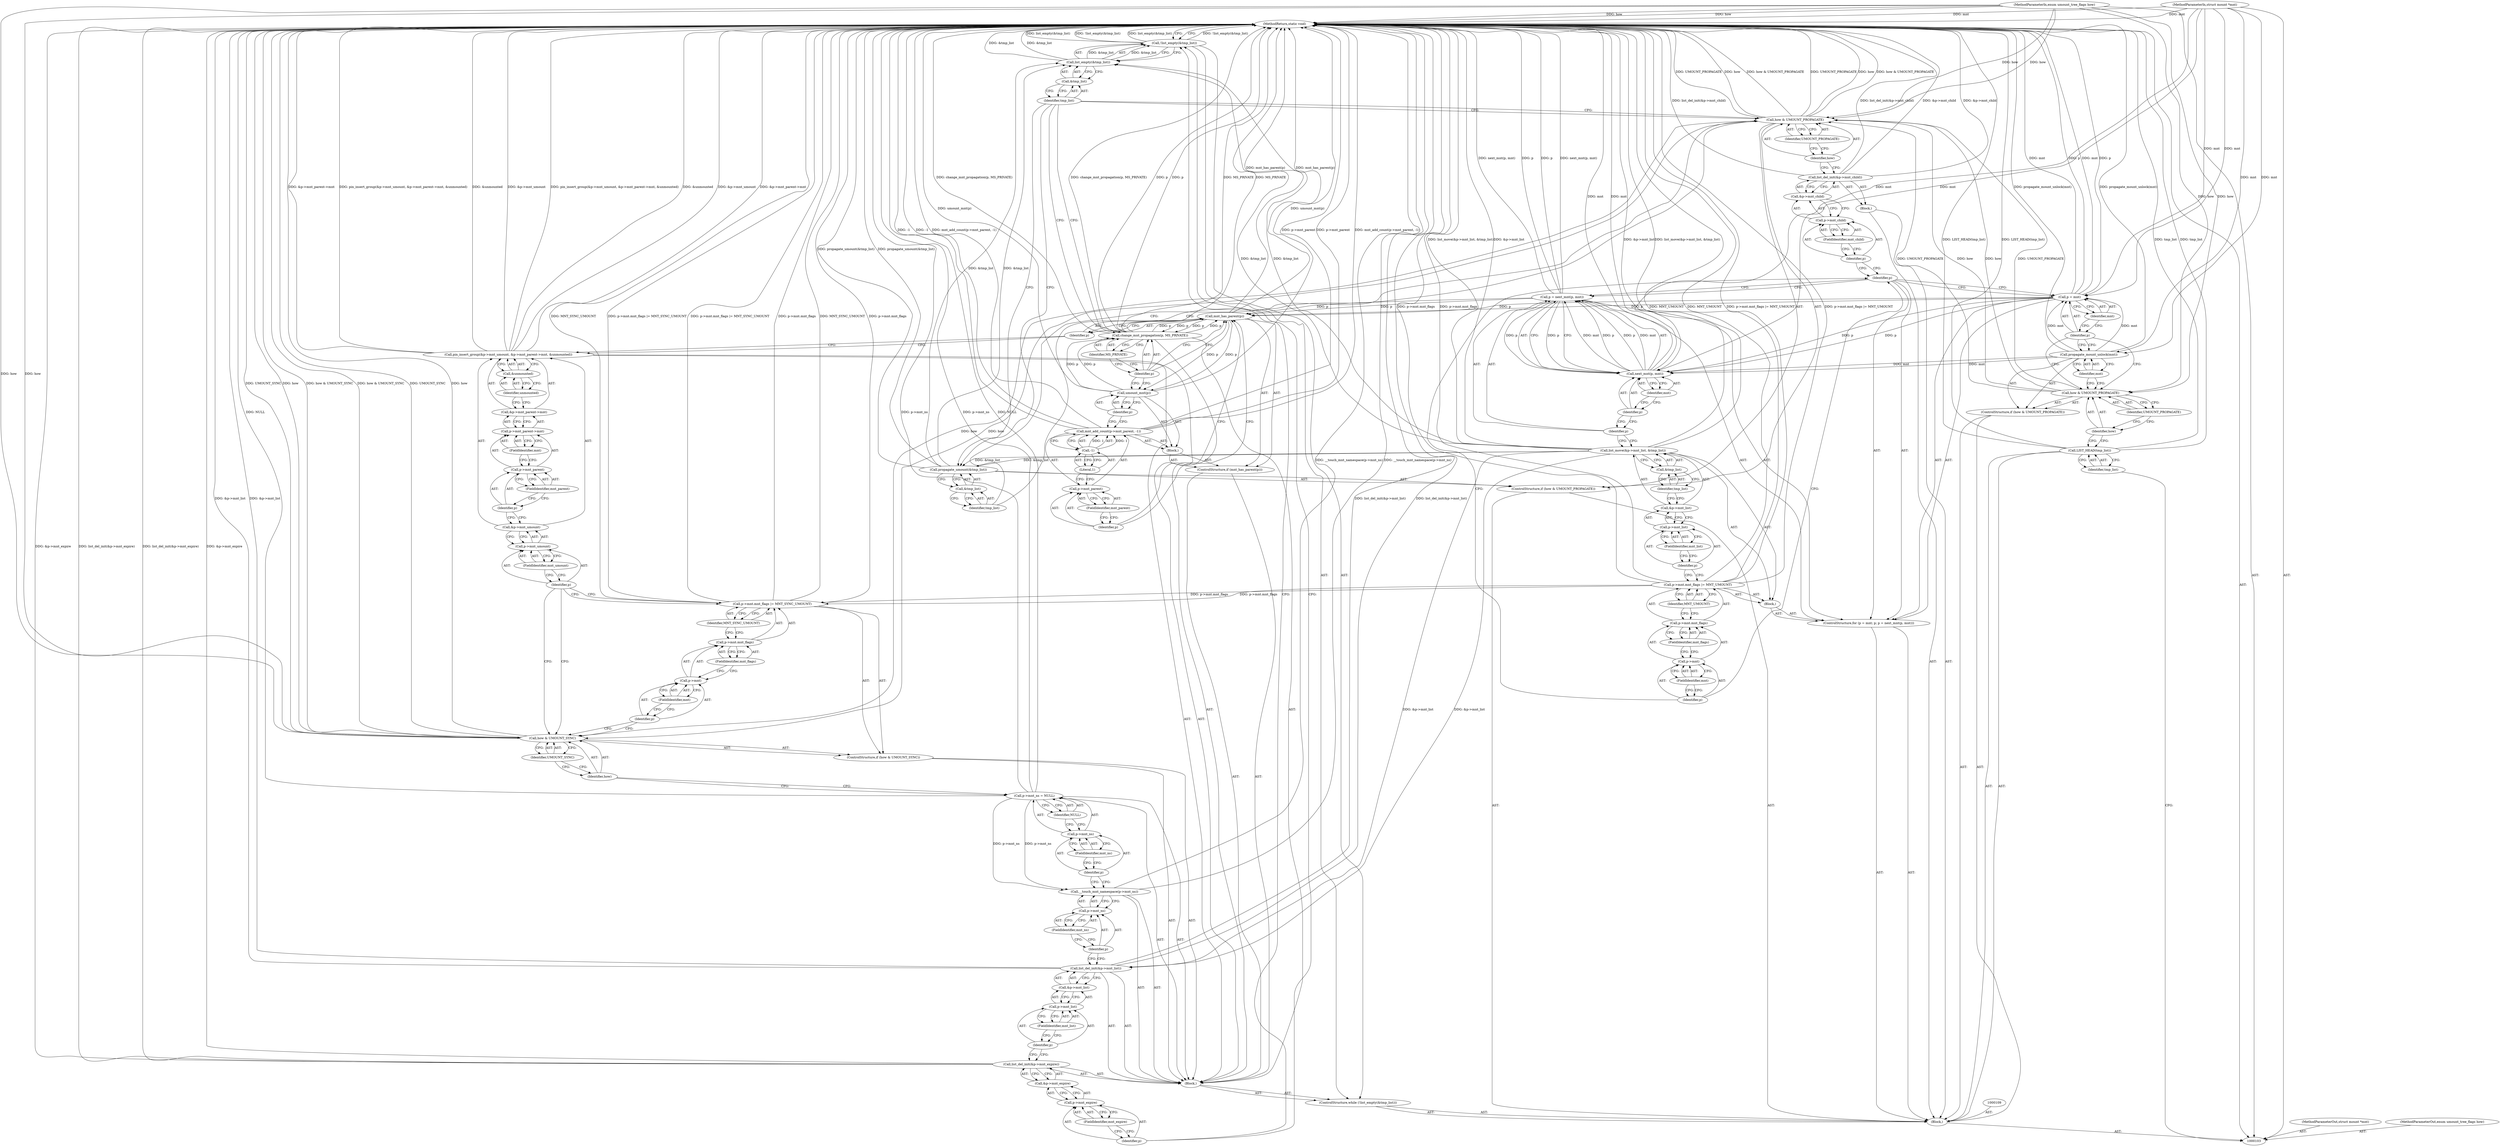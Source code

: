 digraph "1_linux_ce07d891a0891d3c0d0c2d73d577490486b809e1_1" {
"1000218" [label="(MethodReturn,static void)"];
"1000104" [label="(MethodParameterIn,struct mount *mnt)"];
"1000321" [label="(MethodParameterOut,struct mount *mnt)"];
"1000105" [label="(MethodParameterIn,enum umount_tree_flags how)"];
"1000322" [label="(MethodParameterOut,enum umount_tree_flags how)"];
"1000116" [label="(ControlStructure,for (p = mnt; p; p = next_mnt(p, mnt)))"];
"1000119" [label="(Identifier,mnt)"];
"1000120" [label="(Identifier,p)"];
"1000121" [label="(Call,p = next_mnt(p, mnt))"];
"1000122" [label="(Identifier,p)"];
"1000123" [label="(Call,next_mnt(p, mnt))"];
"1000124" [label="(Identifier,p)"];
"1000125" [label="(Identifier,mnt)"];
"1000126" [label="(Block,)"];
"1000117" [label="(Call,p = mnt)"];
"1000118" [label="(Identifier,p)"];
"1000127" [label="(Call,p->mnt.mnt_flags |= MNT_UMOUNT)"];
"1000128" [label="(Call,p->mnt.mnt_flags)"];
"1000129" [label="(Call,p->mnt)"];
"1000130" [label="(Identifier,p)"];
"1000133" [label="(Identifier,MNT_UMOUNT)"];
"1000131" [label="(FieldIdentifier,mnt)"];
"1000132" [label="(FieldIdentifier,mnt_flags)"];
"1000135" [label="(Call,&p->mnt_list)"];
"1000136" [label="(Call,p->mnt_list)"];
"1000137" [label="(Identifier,p)"];
"1000138" [label="(FieldIdentifier,mnt_list)"];
"1000134" [label="(Call,list_move(&p->mnt_list, &tmp_list))"];
"1000139" [label="(Call,&tmp_list)"];
"1000140" [label="(Identifier,tmp_list)"];
"1000141" [label="(Block,)"];
"1000143" [label="(Call,&p->mnt_child)"];
"1000144" [label="(Call,p->mnt_child)"];
"1000145" [label="(Identifier,p)"];
"1000142" [label="(Call,list_del_init(&p->mnt_child))"];
"1000146" [label="(FieldIdentifier,mnt_child)"];
"1000106" [label="(Block,)"];
"1000147" [label="(ControlStructure,if (how & UMOUNT_PROPAGATE))"];
"1000150" [label="(Identifier,UMOUNT_PROPAGATE)"];
"1000148" [label="(Call,how & UMOUNT_PROPAGATE)"];
"1000149" [label="(Identifier,how)"];
"1000152" [label="(Call,&tmp_list)"];
"1000153" [label="(Identifier,tmp_list)"];
"1000151" [label="(Call,propagate_umount(&tmp_list))"];
"1000156" [label="(Call,list_empty(&tmp_list))"];
"1000154" [label="(ControlStructure,while (!list_empty(&tmp_list)))"];
"1000157" [label="(Call,&tmp_list)"];
"1000158" [label="(Identifier,tmp_list)"];
"1000159" [label="(Block,)"];
"1000155" [label="(Call,!list_empty(&tmp_list))"];
"1000161" [label="(Call,&p->mnt_expire)"];
"1000162" [label="(Call,p->mnt_expire)"];
"1000163" [label="(Identifier,p)"];
"1000164" [label="(FieldIdentifier,mnt_expire)"];
"1000160" [label="(Call,list_del_init(&p->mnt_expire))"];
"1000166" [label="(Call,&p->mnt_list)"];
"1000167" [label="(Call,p->mnt_list)"];
"1000168" [label="(Identifier,p)"];
"1000169" [label="(FieldIdentifier,mnt_list)"];
"1000165" [label="(Call,list_del_init(&p->mnt_list))"];
"1000170" [label="(Call,__touch_mnt_namespace(p->mnt_ns))"];
"1000171" [label="(Call,p->mnt_ns)"];
"1000172" [label="(Identifier,p)"];
"1000173" [label="(FieldIdentifier,mnt_ns)"];
"1000178" [label="(Identifier,NULL)"];
"1000174" [label="(Call,p->mnt_ns = NULL)"];
"1000175" [label="(Call,p->mnt_ns)"];
"1000176" [label="(Identifier,p)"];
"1000177" [label="(FieldIdentifier,mnt_ns)"];
"1000107" [label="(Call,LIST_HEAD(tmp_list))"];
"1000108" [label="(Identifier,tmp_list)"];
"1000182" [label="(Identifier,UMOUNT_SYNC)"];
"1000179" [label="(ControlStructure,if (how & UMOUNT_SYNC))"];
"1000180" [label="(Call,how & UMOUNT_SYNC)"];
"1000181" [label="(Identifier,how)"];
"1000188" [label="(FieldIdentifier,mnt_flags)"];
"1000189" [label="(Identifier,MNT_SYNC_UMOUNT)"];
"1000183" [label="(Call,p->mnt.mnt_flags |= MNT_SYNC_UMOUNT)"];
"1000184" [label="(Call,p->mnt.mnt_flags)"];
"1000185" [label="(Call,p->mnt)"];
"1000186" [label="(Identifier,p)"];
"1000187" [label="(FieldIdentifier,mnt)"];
"1000191" [label="(Call,&p->mnt_umount)"];
"1000190" [label="(Call,pin_insert_group(&p->mnt_umount, &p->mnt_parent->mnt, &unmounted))"];
"1000192" [label="(Call,p->mnt_umount)"];
"1000193" [label="(Identifier,p)"];
"1000194" [label="(FieldIdentifier,mnt_umount)"];
"1000195" [label="(Call,&p->mnt_parent->mnt)"];
"1000196" [label="(Call,p->mnt_parent->mnt)"];
"1000197" [label="(Call,p->mnt_parent)"];
"1000198" [label="(Identifier,p)"];
"1000199" [label="(FieldIdentifier,mnt_parent)"];
"1000200" [label="(FieldIdentifier,mnt)"];
"1000201" [label="(Call,&unmounted)"];
"1000202" [label="(Identifier,unmounted)"];
"1000205" [label="(Identifier,p)"];
"1000206" [label="(Block,)"];
"1000203" [label="(ControlStructure,if (mnt_has_parent(p)))"];
"1000204" [label="(Call,mnt_has_parent(p))"];
"1000208" [label="(Call,p->mnt_parent)"];
"1000209" [label="(Identifier,p)"];
"1000210" [label="(FieldIdentifier,mnt_parent)"];
"1000211" [label="(Call,-1)"];
"1000212" [label="(Literal,1)"];
"1000207" [label="(Call,mnt_add_count(p->mnt_parent, -1))"];
"1000214" [label="(Identifier,p)"];
"1000213" [label="(Call,umount_mnt(p))"];
"1000216" [label="(Identifier,p)"];
"1000217" [label="(Identifier,MS_PRIVATE)"];
"1000215" [label="(Call,change_mnt_propagation(p, MS_PRIVATE))"];
"1000110" [label="(ControlStructure,if (how & UMOUNT_PROPAGATE))"];
"1000113" [label="(Identifier,UMOUNT_PROPAGATE)"];
"1000111" [label="(Call,how & UMOUNT_PROPAGATE)"];
"1000112" [label="(Identifier,how)"];
"1000114" [label="(Call,propagate_mount_unlock(mnt))"];
"1000115" [label="(Identifier,mnt)"];
"1000218" -> "1000103"  [label="AST: "];
"1000218" -> "1000155"  [label="CFG: "];
"1000142" -> "1000218"  [label="DDG: list_del_init(&p->mnt_child)"];
"1000142" -> "1000218"  [label="DDG: &p->mnt_child"];
"1000107" -> "1000218"  [label="DDG: tmp_list"];
"1000107" -> "1000218"  [label="DDG: LIST_HEAD(tmp_list)"];
"1000190" -> "1000218"  [label="DDG: pin_insert_group(&p->mnt_umount, &p->mnt_parent->mnt, &unmounted)"];
"1000190" -> "1000218"  [label="DDG: &unmounted"];
"1000190" -> "1000218"  [label="DDG: &p->mnt_parent->mnt"];
"1000190" -> "1000218"  [label="DDG: &p->mnt_umount"];
"1000104" -> "1000218"  [label="DDG: mnt"];
"1000105" -> "1000218"  [label="DDG: how"];
"1000121" -> "1000218"  [label="DDG: next_mnt(p, mnt)"];
"1000121" -> "1000218"  [label="DDG: p"];
"1000180" -> "1000218"  [label="DDG: how"];
"1000180" -> "1000218"  [label="DDG: UMOUNT_SYNC"];
"1000180" -> "1000218"  [label="DDG: how & UMOUNT_SYNC"];
"1000117" -> "1000218"  [label="DDG: p"];
"1000117" -> "1000218"  [label="DDG: mnt"];
"1000127" -> "1000218"  [label="DDG: MNT_UMOUNT"];
"1000127" -> "1000218"  [label="DDG: p->mnt.mnt_flags |= MNT_UMOUNT"];
"1000127" -> "1000218"  [label="DDG: p->mnt.mnt_flags"];
"1000174" -> "1000218"  [label="DDG: NULL"];
"1000174" -> "1000218"  [label="DDG: p->mnt_ns"];
"1000123" -> "1000218"  [label="DDG: mnt"];
"1000151" -> "1000218"  [label="DDG: propagate_umount(&tmp_list)"];
"1000215" -> "1000218"  [label="DDG: p"];
"1000215" -> "1000218"  [label="DDG: MS_PRIVATE"];
"1000215" -> "1000218"  [label="DDG: change_mnt_propagation(p, MS_PRIVATE)"];
"1000156" -> "1000218"  [label="DDG: &tmp_list"];
"1000114" -> "1000218"  [label="DDG: propagate_mount_unlock(mnt)"];
"1000160" -> "1000218"  [label="DDG: list_del_init(&p->mnt_expire)"];
"1000160" -> "1000218"  [label="DDG: &p->mnt_expire"];
"1000183" -> "1000218"  [label="DDG: MNT_SYNC_UMOUNT"];
"1000183" -> "1000218"  [label="DDG: p->mnt.mnt_flags"];
"1000183" -> "1000218"  [label="DDG: p->mnt.mnt_flags |= MNT_SYNC_UMOUNT"];
"1000165" -> "1000218"  [label="DDG: &p->mnt_list"];
"1000165" -> "1000218"  [label="DDG: list_del_init(&p->mnt_list)"];
"1000155" -> "1000218"  [label="DDG: !list_empty(&tmp_list)"];
"1000155" -> "1000218"  [label="DDG: list_empty(&tmp_list)"];
"1000134" -> "1000218"  [label="DDG: list_move(&p->mnt_list, &tmp_list)"];
"1000134" -> "1000218"  [label="DDG: &p->mnt_list"];
"1000207" -> "1000218"  [label="DDG: p->mnt_parent"];
"1000207" -> "1000218"  [label="DDG: mnt_add_count(p->mnt_parent, -1)"];
"1000207" -> "1000218"  [label="DDG: -1"];
"1000148" -> "1000218"  [label="DDG: how"];
"1000148" -> "1000218"  [label="DDG: how & UMOUNT_PROPAGATE"];
"1000148" -> "1000218"  [label="DDG: UMOUNT_PROPAGATE"];
"1000213" -> "1000218"  [label="DDG: umount_mnt(p)"];
"1000170" -> "1000218"  [label="DDG: __touch_mnt_namespace(p->mnt_ns)"];
"1000204" -> "1000218"  [label="DDG: mnt_has_parent(p)"];
"1000104" -> "1000103"  [label="AST: "];
"1000104" -> "1000218"  [label="DDG: mnt"];
"1000104" -> "1000114"  [label="DDG: mnt"];
"1000104" -> "1000117"  [label="DDG: mnt"];
"1000104" -> "1000123"  [label="DDG: mnt"];
"1000321" -> "1000103"  [label="AST: "];
"1000105" -> "1000103"  [label="AST: "];
"1000105" -> "1000218"  [label="DDG: how"];
"1000105" -> "1000111"  [label="DDG: how"];
"1000105" -> "1000148"  [label="DDG: how"];
"1000105" -> "1000180"  [label="DDG: how"];
"1000322" -> "1000103"  [label="AST: "];
"1000116" -> "1000106"  [label="AST: "];
"1000117" -> "1000116"  [label="AST: "];
"1000120" -> "1000116"  [label="AST: "];
"1000121" -> "1000116"  [label="AST: "];
"1000126" -> "1000116"  [label="AST: "];
"1000119" -> "1000117"  [label="AST: "];
"1000119" -> "1000118"  [label="CFG: "];
"1000117" -> "1000119"  [label="CFG: "];
"1000120" -> "1000116"  [label="AST: "];
"1000120" -> "1000117"  [label="CFG: "];
"1000120" -> "1000121"  [label="CFG: "];
"1000130" -> "1000120"  [label="CFG: "];
"1000145" -> "1000120"  [label="CFG: "];
"1000121" -> "1000116"  [label="AST: "];
"1000121" -> "1000123"  [label="CFG: "];
"1000122" -> "1000121"  [label="AST: "];
"1000123" -> "1000121"  [label="AST: "];
"1000120" -> "1000121"  [label="CFG: "];
"1000121" -> "1000218"  [label="DDG: next_mnt(p, mnt)"];
"1000121" -> "1000218"  [label="DDG: p"];
"1000123" -> "1000121"  [label="DDG: p"];
"1000123" -> "1000121"  [label="DDG: mnt"];
"1000121" -> "1000123"  [label="DDG: p"];
"1000121" -> "1000204"  [label="DDG: p"];
"1000122" -> "1000121"  [label="AST: "];
"1000122" -> "1000134"  [label="CFG: "];
"1000124" -> "1000122"  [label="CFG: "];
"1000123" -> "1000121"  [label="AST: "];
"1000123" -> "1000125"  [label="CFG: "];
"1000124" -> "1000123"  [label="AST: "];
"1000125" -> "1000123"  [label="AST: "];
"1000121" -> "1000123"  [label="CFG: "];
"1000123" -> "1000218"  [label="DDG: mnt"];
"1000123" -> "1000121"  [label="DDG: p"];
"1000123" -> "1000121"  [label="DDG: mnt"];
"1000117" -> "1000123"  [label="DDG: p"];
"1000121" -> "1000123"  [label="DDG: p"];
"1000104" -> "1000123"  [label="DDG: mnt"];
"1000114" -> "1000123"  [label="DDG: mnt"];
"1000124" -> "1000123"  [label="AST: "];
"1000124" -> "1000122"  [label="CFG: "];
"1000125" -> "1000124"  [label="CFG: "];
"1000125" -> "1000123"  [label="AST: "];
"1000125" -> "1000124"  [label="CFG: "];
"1000123" -> "1000125"  [label="CFG: "];
"1000126" -> "1000116"  [label="AST: "];
"1000127" -> "1000126"  [label="AST: "];
"1000134" -> "1000126"  [label="AST: "];
"1000117" -> "1000116"  [label="AST: "];
"1000117" -> "1000119"  [label="CFG: "];
"1000118" -> "1000117"  [label="AST: "];
"1000119" -> "1000117"  [label="AST: "];
"1000120" -> "1000117"  [label="CFG: "];
"1000117" -> "1000218"  [label="DDG: p"];
"1000117" -> "1000218"  [label="DDG: mnt"];
"1000114" -> "1000117"  [label="DDG: mnt"];
"1000104" -> "1000117"  [label="DDG: mnt"];
"1000117" -> "1000123"  [label="DDG: p"];
"1000117" -> "1000204"  [label="DDG: p"];
"1000118" -> "1000117"  [label="AST: "];
"1000118" -> "1000114"  [label="CFG: "];
"1000118" -> "1000111"  [label="CFG: "];
"1000119" -> "1000118"  [label="CFG: "];
"1000127" -> "1000126"  [label="AST: "];
"1000127" -> "1000133"  [label="CFG: "];
"1000128" -> "1000127"  [label="AST: "];
"1000133" -> "1000127"  [label="AST: "];
"1000137" -> "1000127"  [label="CFG: "];
"1000127" -> "1000218"  [label="DDG: MNT_UMOUNT"];
"1000127" -> "1000218"  [label="DDG: p->mnt.mnt_flags |= MNT_UMOUNT"];
"1000127" -> "1000218"  [label="DDG: p->mnt.mnt_flags"];
"1000127" -> "1000183"  [label="DDG: p->mnt.mnt_flags"];
"1000128" -> "1000127"  [label="AST: "];
"1000128" -> "1000132"  [label="CFG: "];
"1000129" -> "1000128"  [label="AST: "];
"1000132" -> "1000128"  [label="AST: "];
"1000133" -> "1000128"  [label="CFG: "];
"1000129" -> "1000128"  [label="AST: "];
"1000129" -> "1000131"  [label="CFG: "];
"1000130" -> "1000129"  [label="AST: "];
"1000131" -> "1000129"  [label="AST: "];
"1000132" -> "1000129"  [label="CFG: "];
"1000130" -> "1000129"  [label="AST: "];
"1000130" -> "1000120"  [label="CFG: "];
"1000131" -> "1000130"  [label="CFG: "];
"1000133" -> "1000127"  [label="AST: "];
"1000133" -> "1000128"  [label="CFG: "];
"1000127" -> "1000133"  [label="CFG: "];
"1000131" -> "1000129"  [label="AST: "];
"1000131" -> "1000130"  [label="CFG: "];
"1000129" -> "1000131"  [label="CFG: "];
"1000132" -> "1000128"  [label="AST: "];
"1000132" -> "1000129"  [label="CFG: "];
"1000128" -> "1000132"  [label="CFG: "];
"1000135" -> "1000134"  [label="AST: "];
"1000135" -> "1000136"  [label="CFG: "];
"1000136" -> "1000135"  [label="AST: "];
"1000140" -> "1000135"  [label="CFG: "];
"1000136" -> "1000135"  [label="AST: "];
"1000136" -> "1000138"  [label="CFG: "];
"1000137" -> "1000136"  [label="AST: "];
"1000138" -> "1000136"  [label="AST: "];
"1000135" -> "1000136"  [label="CFG: "];
"1000137" -> "1000136"  [label="AST: "];
"1000137" -> "1000127"  [label="CFG: "];
"1000138" -> "1000137"  [label="CFG: "];
"1000138" -> "1000136"  [label="AST: "];
"1000138" -> "1000137"  [label="CFG: "];
"1000136" -> "1000138"  [label="CFG: "];
"1000134" -> "1000126"  [label="AST: "];
"1000134" -> "1000139"  [label="CFG: "];
"1000135" -> "1000134"  [label="AST: "];
"1000139" -> "1000134"  [label="AST: "];
"1000122" -> "1000134"  [label="CFG: "];
"1000134" -> "1000218"  [label="DDG: list_move(&p->mnt_list, &tmp_list)"];
"1000134" -> "1000218"  [label="DDG: &p->mnt_list"];
"1000134" -> "1000151"  [label="DDG: &tmp_list"];
"1000134" -> "1000156"  [label="DDG: &tmp_list"];
"1000134" -> "1000165"  [label="DDG: &p->mnt_list"];
"1000139" -> "1000134"  [label="AST: "];
"1000139" -> "1000140"  [label="CFG: "];
"1000140" -> "1000139"  [label="AST: "];
"1000134" -> "1000139"  [label="CFG: "];
"1000140" -> "1000139"  [label="AST: "];
"1000140" -> "1000135"  [label="CFG: "];
"1000139" -> "1000140"  [label="CFG: "];
"1000141" -> "1000106"  [label="AST: "];
"1000142" -> "1000141"  [label="AST: "];
"1000143" -> "1000142"  [label="AST: "];
"1000143" -> "1000144"  [label="CFG: "];
"1000144" -> "1000143"  [label="AST: "];
"1000142" -> "1000143"  [label="CFG: "];
"1000144" -> "1000143"  [label="AST: "];
"1000144" -> "1000146"  [label="CFG: "];
"1000145" -> "1000144"  [label="AST: "];
"1000146" -> "1000144"  [label="AST: "];
"1000143" -> "1000144"  [label="CFG: "];
"1000145" -> "1000144"  [label="AST: "];
"1000145" -> "1000120"  [label="CFG: "];
"1000146" -> "1000145"  [label="CFG: "];
"1000142" -> "1000141"  [label="AST: "];
"1000142" -> "1000143"  [label="CFG: "];
"1000143" -> "1000142"  [label="AST: "];
"1000149" -> "1000142"  [label="CFG: "];
"1000142" -> "1000218"  [label="DDG: list_del_init(&p->mnt_child)"];
"1000142" -> "1000218"  [label="DDG: &p->mnt_child"];
"1000146" -> "1000144"  [label="AST: "];
"1000146" -> "1000145"  [label="CFG: "];
"1000144" -> "1000146"  [label="CFG: "];
"1000106" -> "1000103"  [label="AST: "];
"1000107" -> "1000106"  [label="AST: "];
"1000109" -> "1000106"  [label="AST: "];
"1000110" -> "1000106"  [label="AST: "];
"1000116" -> "1000106"  [label="AST: "];
"1000141" -> "1000106"  [label="AST: "];
"1000147" -> "1000106"  [label="AST: "];
"1000154" -> "1000106"  [label="AST: "];
"1000147" -> "1000106"  [label="AST: "];
"1000148" -> "1000147"  [label="AST: "];
"1000151" -> "1000147"  [label="AST: "];
"1000150" -> "1000148"  [label="AST: "];
"1000150" -> "1000149"  [label="CFG: "];
"1000148" -> "1000150"  [label="CFG: "];
"1000148" -> "1000147"  [label="AST: "];
"1000148" -> "1000150"  [label="CFG: "];
"1000149" -> "1000148"  [label="AST: "];
"1000150" -> "1000148"  [label="AST: "];
"1000153" -> "1000148"  [label="CFG: "];
"1000158" -> "1000148"  [label="CFG: "];
"1000148" -> "1000218"  [label="DDG: how"];
"1000148" -> "1000218"  [label="DDG: how & UMOUNT_PROPAGATE"];
"1000148" -> "1000218"  [label="DDG: UMOUNT_PROPAGATE"];
"1000111" -> "1000148"  [label="DDG: how"];
"1000111" -> "1000148"  [label="DDG: UMOUNT_PROPAGATE"];
"1000105" -> "1000148"  [label="DDG: how"];
"1000148" -> "1000180"  [label="DDG: how"];
"1000149" -> "1000148"  [label="AST: "];
"1000149" -> "1000142"  [label="CFG: "];
"1000150" -> "1000149"  [label="CFG: "];
"1000152" -> "1000151"  [label="AST: "];
"1000152" -> "1000153"  [label="CFG: "];
"1000153" -> "1000152"  [label="AST: "];
"1000151" -> "1000152"  [label="CFG: "];
"1000153" -> "1000152"  [label="AST: "];
"1000153" -> "1000148"  [label="CFG: "];
"1000152" -> "1000153"  [label="CFG: "];
"1000151" -> "1000147"  [label="AST: "];
"1000151" -> "1000152"  [label="CFG: "];
"1000152" -> "1000151"  [label="AST: "];
"1000158" -> "1000151"  [label="CFG: "];
"1000151" -> "1000218"  [label="DDG: propagate_umount(&tmp_list)"];
"1000134" -> "1000151"  [label="DDG: &tmp_list"];
"1000151" -> "1000156"  [label="DDG: &tmp_list"];
"1000156" -> "1000155"  [label="AST: "];
"1000156" -> "1000157"  [label="CFG: "];
"1000157" -> "1000156"  [label="AST: "];
"1000155" -> "1000156"  [label="CFG: "];
"1000156" -> "1000218"  [label="DDG: &tmp_list"];
"1000156" -> "1000155"  [label="DDG: &tmp_list"];
"1000134" -> "1000156"  [label="DDG: &tmp_list"];
"1000151" -> "1000156"  [label="DDG: &tmp_list"];
"1000154" -> "1000106"  [label="AST: "];
"1000155" -> "1000154"  [label="AST: "];
"1000159" -> "1000154"  [label="AST: "];
"1000157" -> "1000156"  [label="AST: "];
"1000157" -> "1000158"  [label="CFG: "];
"1000158" -> "1000157"  [label="AST: "];
"1000156" -> "1000157"  [label="CFG: "];
"1000158" -> "1000157"  [label="AST: "];
"1000158" -> "1000215"  [label="CFG: "];
"1000158" -> "1000151"  [label="CFG: "];
"1000158" -> "1000148"  [label="CFG: "];
"1000157" -> "1000158"  [label="CFG: "];
"1000159" -> "1000154"  [label="AST: "];
"1000160" -> "1000159"  [label="AST: "];
"1000165" -> "1000159"  [label="AST: "];
"1000170" -> "1000159"  [label="AST: "];
"1000174" -> "1000159"  [label="AST: "];
"1000179" -> "1000159"  [label="AST: "];
"1000190" -> "1000159"  [label="AST: "];
"1000203" -> "1000159"  [label="AST: "];
"1000215" -> "1000159"  [label="AST: "];
"1000155" -> "1000154"  [label="AST: "];
"1000155" -> "1000156"  [label="CFG: "];
"1000156" -> "1000155"  [label="AST: "];
"1000163" -> "1000155"  [label="CFG: "];
"1000218" -> "1000155"  [label="CFG: "];
"1000155" -> "1000218"  [label="DDG: !list_empty(&tmp_list)"];
"1000155" -> "1000218"  [label="DDG: list_empty(&tmp_list)"];
"1000156" -> "1000155"  [label="DDG: &tmp_list"];
"1000161" -> "1000160"  [label="AST: "];
"1000161" -> "1000162"  [label="CFG: "];
"1000162" -> "1000161"  [label="AST: "];
"1000160" -> "1000161"  [label="CFG: "];
"1000162" -> "1000161"  [label="AST: "];
"1000162" -> "1000164"  [label="CFG: "];
"1000163" -> "1000162"  [label="AST: "];
"1000164" -> "1000162"  [label="AST: "];
"1000161" -> "1000162"  [label="CFG: "];
"1000163" -> "1000162"  [label="AST: "];
"1000163" -> "1000155"  [label="CFG: "];
"1000164" -> "1000163"  [label="CFG: "];
"1000164" -> "1000162"  [label="AST: "];
"1000164" -> "1000163"  [label="CFG: "];
"1000162" -> "1000164"  [label="CFG: "];
"1000160" -> "1000159"  [label="AST: "];
"1000160" -> "1000161"  [label="CFG: "];
"1000161" -> "1000160"  [label="AST: "];
"1000168" -> "1000160"  [label="CFG: "];
"1000160" -> "1000218"  [label="DDG: list_del_init(&p->mnt_expire)"];
"1000160" -> "1000218"  [label="DDG: &p->mnt_expire"];
"1000166" -> "1000165"  [label="AST: "];
"1000166" -> "1000167"  [label="CFG: "];
"1000167" -> "1000166"  [label="AST: "];
"1000165" -> "1000166"  [label="CFG: "];
"1000167" -> "1000166"  [label="AST: "];
"1000167" -> "1000169"  [label="CFG: "];
"1000168" -> "1000167"  [label="AST: "];
"1000169" -> "1000167"  [label="AST: "];
"1000166" -> "1000167"  [label="CFG: "];
"1000168" -> "1000167"  [label="AST: "];
"1000168" -> "1000160"  [label="CFG: "];
"1000169" -> "1000168"  [label="CFG: "];
"1000169" -> "1000167"  [label="AST: "];
"1000169" -> "1000168"  [label="CFG: "];
"1000167" -> "1000169"  [label="CFG: "];
"1000165" -> "1000159"  [label="AST: "];
"1000165" -> "1000166"  [label="CFG: "];
"1000166" -> "1000165"  [label="AST: "];
"1000172" -> "1000165"  [label="CFG: "];
"1000165" -> "1000218"  [label="DDG: &p->mnt_list"];
"1000165" -> "1000218"  [label="DDG: list_del_init(&p->mnt_list)"];
"1000134" -> "1000165"  [label="DDG: &p->mnt_list"];
"1000170" -> "1000159"  [label="AST: "];
"1000170" -> "1000171"  [label="CFG: "];
"1000171" -> "1000170"  [label="AST: "];
"1000176" -> "1000170"  [label="CFG: "];
"1000170" -> "1000218"  [label="DDG: __touch_mnt_namespace(p->mnt_ns)"];
"1000174" -> "1000170"  [label="DDG: p->mnt_ns"];
"1000171" -> "1000170"  [label="AST: "];
"1000171" -> "1000173"  [label="CFG: "];
"1000172" -> "1000171"  [label="AST: "];
"1000173" -> "1000171"  [label="AST: "];
"1000170" -> "1000171"  [label="CFG: "];
"1000172" -> "1000171"  [label="AST: "];
"1000172" -> "1000165"  [label="CFG: "];
"1000173" -> "1000172"  [label="CFG: "];
"1000173" -> "1000171"  [label="AST: "];
"1000173" -> "1000172"  [label="CFG: "];
"1000171" -> "1000173"  [label="CFG: "];
"1000178" -> "1000174"  [label="AST: "];
"1000178" -> "1000175"  [label="CFG: "];
"1000174" -> "1000178"  [label="CFG: "];
"1000174" -> "1000159"  [label="AST: "];
"1000174" -> "1000178"  [label="CFG: "];
"1000175" -> "1000174"  [label="AST: "];
"1000178" -> "1000174"  [label="AST: "];
"1000181" -> "1000174"  [label="CFG: "];
"1000174" -> "1000218"  [label="DDG: NULL"];
"1000174" -> "1000218"  [label="DDG: p->mnt_ns"];
"1000174" -> "1000170"  [label="DDG: p->mnt_ns"];
"1000175" -> "1000174"  [label="AST: "];
"1000175" -> "1000177"  [label="CFG: "];
"1000176" -> "1000175"  [label="AST: "];
"1000177" -> "1000175"  [label="AST: "];
"1000178" -> "1000175"  [label="CFG: "];
"1000176" -> "1000175"  [label="AST: "];
"1000176" -> "1000170"  [label="CFG: "];
"1000177" -> "1000176"  [label="CFG: "];
"1000177" -> "1000175"  [label="AST: "];
"1000177" -> "1000176"  [label="CFG: "];
"1000175" -> "1000177"  [label="CFG: "];
"1000107" -> "1000106"  [label="AST: "];
"1000107" -> "1000108"  [label="CFG: "];
"1000108" -> "1000107"  [label="AST: "];
"1000112" -> "1000107"  [label="CFG: "];
"1000107" -> "1000218"  [label="DDG: tmp_list"];
"1000107" -> "1000218"  [label="DDG: LIST_HEAD(tmp_list)"];
"1000108" -> "1000107"  [label="AST: "];
"1000108" -> "1000103"  [label="CFG: "];
"1000107" -> "1000108"  [label="CFG: "];
"1000182" -> "1000180"  [label="AST: "];
"1000182" -> "1000181"  [label="CFG: "];
"1000180" -> "1000182"  [label="CFG: "];
"1000179" -> "1000159"  [label="AST: "];
"1000180" -> "1000179"  [label="AST: "];
"1000183" -> "1000179"  [label="AST: "];
"1000180" -> "1000179"  [label="AST: "];
"1000180" -> "1000182"  [label="CFG: "];
"1000181" -> "1000180"  [label="AST: "];
"1000182" -> "1000180"  [label="AST: "];
"1000186" -> "1000180"  [label="CFG: "];
"1000193" -> "1000180"  [label="CFG: "];
"1000180" -> "1000218"  [label="DDG: how"];
"1000180" -> "1000218"  [label="DDG: UMOUNT_SYNC"];
"1000180" -> "1000218"  [label="DDG: how & UMOUNT_SYNC"];
"1000148" -> "1000180"  [label="DDG: how"];
"1000105" -> "1000180"  [label="DDG: how"];
"1000181" -> "1000180"  [label="AST: "];
"1000181" -> "1000174"  [label="CFG: "];
"1000182" -> "1000181"  [label="CFG: "];
"1000188" -> "1000184"  [label="AST: "];
"1000188" -> "1000185"  [label="CFG: "];
"1000184" -> "1000188"  [label="CFG: "];
"1000189" -> "1000183"  [label="AST: "];
"1000189" -> "1000184"  [label="CFG: "];
"1000183" -> "1000189"  [label="CFG: "];
"1000183" -> "1000179"  [label="AST: "];
"1000183" -> "1000189"  [label="CFG: "];
"1000184" -> "1000183"  [label="AST: "];
"1000189" -> "1000183"  [label="AST: "];
"1000193" -> "1000183"  [label="CFG: "];
"1000183" -> "1000218"  [label="DDG: MNT_SYNC_UMOUNT"];
"1000183" -> "1000218"  [label="DDG: p->mnt.mnt_flags"];
"1000183" -> "1000218"  [label="DDG: p->mnt.mnt_flags |= MNT_SYNC_UMOUNT"];
"1000127" -> "1000183"  [label="DDG: p->mnt.mnt_flags"];
"1000184" -> "1000183"  [label="AST: "];
"1000184" -> "1000188"  [label="CFG: "];
"1000185" -> "1000184"  [label="AST: "];
"1000188" -> "1000184"  [label="AST: "];
"1000189" -> "1000184"  [label="CFG: "];
"1000185" -> "1000184"  [label="AST: "];
"1000185" -> "1000187"  [label="CFG: "];
"1000186" -> "1000185"  [label="AST: "];
"1000187" -> "1000185"  [label="AST: "];
"1000188" -> "1000185"  [label="CFG: "];
"1000186" -> "1000185"  [label="AST: "];
"1000186" -> "1000180"  [label="CFG: "];
"1000187" -> "1000186"  [label="CFG: "];
"1000187" -> "1000185"  [label="AST: "];
"1000187" -> "1000186"  [label="CFG: "];
"1000185" -> "1000187"  [label="CFG: "];
"1000191" -> "1000190"  [label="AST: "];
"1000191" -> "1000192"  [label="CFG: "];
"1000192" -> "1000191"  [label="AST: "];
"1000198" -> "1000191"  [label="CFG: "];
"1000190" -> "1000159"  [label="AST: "];
"1000190" -> "1000201"  [label="CFG: "];
"1000191" -> "1000190"  [label="AST: "];
"1000195" -> "1000190"  [label="AST: "];
"1000201" -> "1000190"  [label="AST: "];
"1000205" -> "1000190"  [label="CFG: "];
"1000190" -> "1000218"  [label="DDG: pin_insert_group(&p->mnt_umount, &p->mnt_parent->mnt, &unmounted)"];
"1000190" -> "1000218"  [label="DDG: &unmounted"];
"1000190" -> "1000218"  [label="DDG: &p->mnt_parent->mnt"];
"1000190" -> "1000218"  [label="DDG: &p->mnt_umount"];
"1000192" -> "1000191"  [label="AST: "];
"1000192" -> "1000194"  [label="CFG: "];
"1000193" -> "1000192"  [label="AST: "];
"1000194" -> "1000192"  [label="AST: "];
"1000191" -> "1000192"  [label="CFG: "];
"1000193" -> "1000192"  [label="AST: "];
"1000193" -> "1000183"  [label="CFG: "];
"1000193" -> "1000180"  [label="CFG: "];
"1000194" -> "1000193"  [label="CFG: "];
"1000194" -> "1000192"  [label="AST: "];
"1000194" -> "1000193"  [label="CFG: "];
"1000192" -> "1000194"  [label="CFG: "];
"1000195" -> "1000190"  [label="AST: "];
"1000195" -> "1000196"  [label="CFG: "];
"1000196" -> "1000195"  [label="AST: "];
"1000202" -> "1000195"  [label="CFG: "];
"1000196" -> "1000195"  [label="AST: "];
"1000196" -> "1000200"  [label="CFG: "];
"1000197" -> "1000196"  [label="AST: "];
"1000200" -> "1000196"  [label="AST: "];
"1000195" -> "1000196"  [label="CFG: "];
"1000197" -> "1000196"  [label="AST: "];
"1000197" -> "1000199"  [label="CFG: "];
"1000198" -> "1000197"  [label="AST: "];
"1000199" -> "1000197"  [label="AST: "];
"1000200" -> "1000197"  [label="CFG: "];
"1000198" -> "1000197"  [label="AST: "];
"1000198" -> "1000191"  [label="CFG: "];
"1000199" -> "1000198"  [label="CFG: "];
"1000199" -> "1000197"  [label="AST: "];
"1000199" -> "1000198"  [label="CFG: "];
"1000197" -> "1000199"  [label="CFG: "];
"1000200" -> "1000196"  [label="AST: "];
"1000200" -> "1000197"  [label="CFG: "];
"1000196" -> "1000200"  [label="CFG: "];
"1000201" -> "1000190"  [label="AST: "];
"1000201" -> "1000202"  [label="CFG: "];
"1000202" -> "1000201"  [label="AST: "];
"1000190" -> "1000201"  [label="CFG: "];
"1000202" -> "1000201"  [label="AST: "];
"1000202" -> "1000195"  [label="CFG: "];
"1000201" -> "1000202"  [label="CFG: "];
"1000205" -> "1000204"  [label="AST: "];
"1000205" -> "1000190"  [label="CFG: "];
"1000204" -> "1000205"  [label="CFG: "];
"1000206" -> "1000203"  [label="AST: "];
"1000207" -> "1000206"  [label="AST: "];
"1000213" -> "1000206"  [label="AST: "];
"1000203" -> "1000159"  [label="AST: "];
"1000204" -> "1000203"  [label="AST: "];
"1000206" -> "1000203"  [label="AST: "];
"1000204" -> "1000203"  [label="AST: "];
"1000204" -> "1000205"  [label="CFG: "];
"1000205" -> "1000204"  [label="AST: "];
"1000209" -> "1000204"  [label="CFG: "];
"1000216" -> "1000204"  [label="CFG: "];
"1000204" -> "1000218"  [label="DDG: mnt_has_parent(p)"];
"1000215" -> "1000204"  [label="DDG: p"];
"1000117" -> "1000204"  [label="DDG: p"];
"1000121" -> "1000204"  [label="DDG: p"];
"1000204" -> "1000213"  [label="DDG: p"];
"1000204" -> "1000215"  [label="DDG: p"];
"1000208" -> "1000207"  [label="AST: "];
"1000208" -> "1000210"  [label="CFG: "];
"1000209" -> "1000208"  [label="AST: "];
"1000210" -> "1000208"  [label="AST: "];
"1000212" -> "1000208"  [label="CFG: "];
"1000209" -> "1000208"  [label="AST: "];
"1000209" -> "1000204"  [label="CFG: "];
"1000210" -> "1000209"  [label="CFG: "];
"1000210" -> "1000208"  [label="AST: "];
"1000210" -> "1000209"  [label="CFG: "];
"1000208" -> "1000210"  [label="CFG: "];
"1000211" -> "1000207"  [label="AST: "];
"1000211" -> "1000212"  [label="CFG: "];
"1000212" -> "1000211"  [label="AST: "];
"1000207" -> "1000211"  [label="CFG: "];
"1000211" -> "1000207"  [label="DDG: 1"];
"1000212" -> "1000211"  [label="AST: "];
"1000212" -> "1000208"  [label="CFG: "];
"1000211" -> "1000212"  [label="CFG: "];
"1000207" -> "1000206"  [label="AST: "];
"1000207" -> "1000211"  [label="CFG: "];
"1000208" -> "1000207"  [label="AST: "];
"1000211" -> "1000207"  [label="AST: "];
"1000214" -> "1000207"  [label="CFG: "];
"1000207" -> "1000218"  [label="DDG: p->mnt_parent"];
"1000207" -> "1000218"  [label="DDG: mnt_add_count(p->mnt_parent, -1)"];
"1000207" -> "1000218"  [label="DDG: -1"];
"1000211" -> "1000207"  [label="DDG: 1"];
"1000214" -> "1000213"  [label="AST: "];
"1000214" -> "1000207"  [label="CFG: "];
"1000213" -> "1000214"  [label="CFG: "];
"1000213" -> "1000206"  [label="AST: "];
"1000213" -> "1000214"  [label="CFG: "];
"1000214" -> "1000213"  [label="AST: "];
"1000216" -> "1000213"  [label="CFG: "];
"1000213" -> "1000218"  [label="DDG: umount_mnt(p)"];
"1000204" -> "1000213"  [label="DDG: p"];
"1000213" -> "1000215"  [label="DDG: p"];
"1000216" -> "1000215"  [label="AST: "];
"1000216" -> "1000213"  [label="CFG: "];
"1000216" -> "1000204"  [label="CFG: "];
"1000217" -> "1000216"  [label="CFG: "];
"1000217" -> "1000215"  [label="AST: "];
"1000217" -> "1000216"  [label="CFG: "];
"1000215" -> "1000217"  [label="CFG: "];
"1000215" -> "1000159"  [label="AST: "];
"1000215" -> "1000217"  [label="CFG: "];
"1000216" -> "1000215"  [label="AST: "];
"1000217" -> "1000215"  [label="AST: "];
"1000158" -> "1000215"  [label="CFG: "];
"1000215" -> "1000218"  [label="DDG: p"];
"1000215" -> "1000218"  [label="DDG: MS_PRIVATE"];
"1000215" -> "1000218"  [label="DDG: change_mnt_propagation(p, MS_PRIVATE)"];
"1000215" -> "1000204"  [label="DDG: p"];
"1000213" -> "1000215"  [label="DDG: p"];
"1000204" -> "1000215"  [label="DDG: p"];
"1000110" -> "1000106"  [label="AST: "];
"1000111" -> "1000110"  [label="AST: "];
"1000114" -> "1000110"  [label="AST: "];
"1000113" -> "1000111"  [label="AST: "];
"1000113" -> "1000112"  [label="CFG: "];
"1000111" -> "1000113"  [label="CFG: "];
"1000111" -> "1000110"  [label="AST: "];
"1000111" -> "1000113"  [label="CFG: "];
"1000112" -> "1000111"  [label="AST: "];
"1000113" -> "1000111"  [label="AST: "];
"1000115" -> "1000111"  [label="CFG: "];
"1000118" -> "1000111"  [label="CFG: "];
"1000105" -> "1000111"  [label="DDG: how"];
"1000111" -> "1000148"  [label="DDG: how"];
"1000111" -> "1000148"  [label="DDG: UMOUNT_PROPAGATE"];
"1000112" -> "1000111"  [label="AST: "];
"1000112" -> "1000107"  [label="CFG: "];
"1000113" -> "1000112"  [label="CFG: "];
"1000114" -> "1000110"  [label="AST: "];
"1000114" -> "1000115"  [label="CFG: "];
"1000115" -> "1000114"  [label="AST: "];
"1000118" -> "1000114"  [label="CFG: "];
"1000114" -> "1000218"  [label="DDG: propagate_mount_unlock(mnt)"];
"1000104" -> "1000114"  [label="DDG: mnt"];
"1000114" -> "1000117"  [label="DDG: mnt"];
"1000114" -> "1000123"  [label="DDG: mnt"];
"1000115" -> "1000114"  [label="AST: "];
"1000115" -> "1000111"  [label="CFG: "];
"1000114" -> "1000115"  [label="CFG: "];
}
